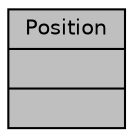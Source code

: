 digraph "Position"
{
 // LATEX_PDF_SIZE
  bgcolor="transparent";
  edge [fontname="Helvetica",fontsize="10",labelfontname="Helvetica",labelfontsize="10"];
  node [fontname="Helvetica",fontsize="10",shape=record];
  Node1 [label="{Position\n||}",height=0.2,width=0.4,color="black", fillcolor="grey75", style="filled", fontcolor="black",tooltip="Datos de cargos."];
}
